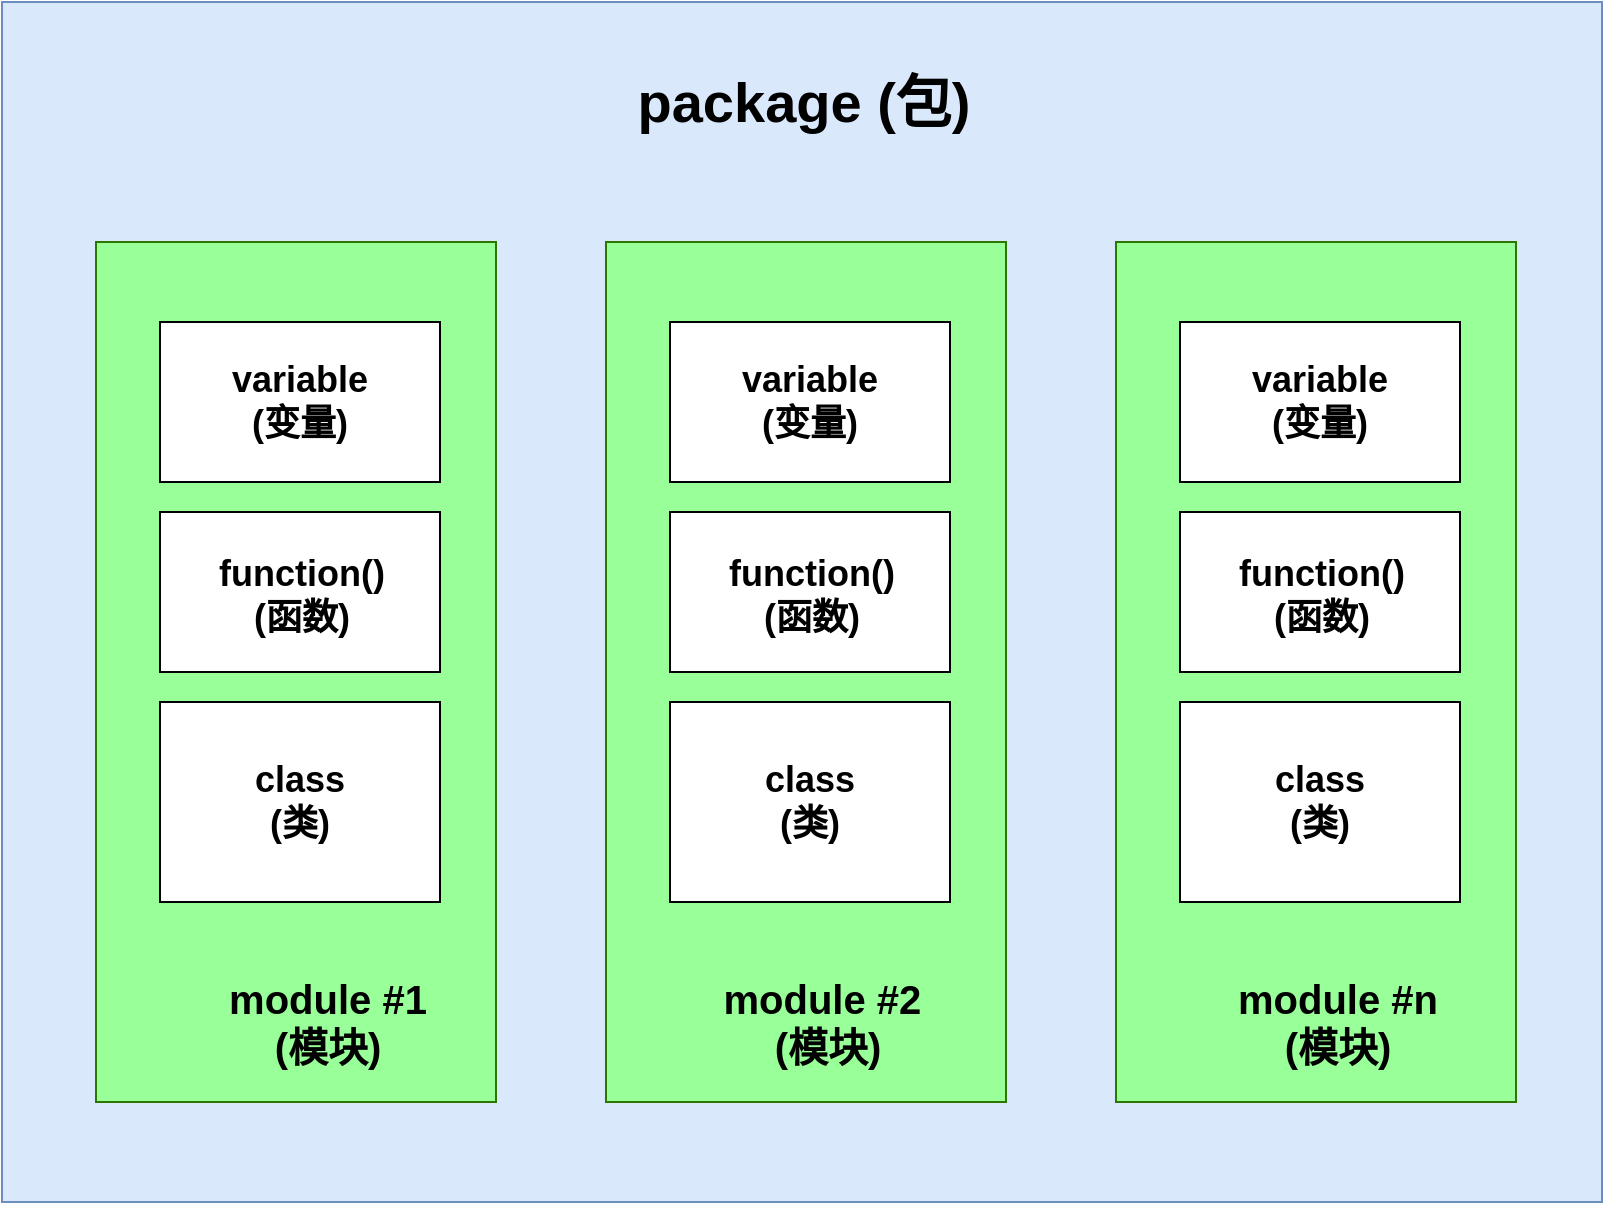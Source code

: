 <mxfile version="13.7.9" type="device"><diagram id="prtHgNgQTEPvFCAcTncT" name="Page-1"><mxGraphModel dx="1469" dy="1096" grid="1" gridSize="10" guides="1" tooltips="1" connect="1" arrows="1" fold="1" page="1" pageScale="1" pageWidth="827" pageHeight="1169" math="0" shadow="0"><root><mxCell id="0"/><mxCell id="1" parent="0"/><mxCell id="W_8dd8ixeoJx-Sdf3MOd-3" value="" style="whiteSpace=wrap;html=1;fillColor=#dae8fc;strokeColor=#6c8ebf;imageAspect=0;" vertex="1" parent="1"><mxGeometry x="13" y="330" width="800" height="600" as="geometry"/></mxCell><mxCell id="W_8dd8ixeoJx-Sdf3MOd-4" value="&lt;b&gt;&lt;font style=&quot;font-size: 28px&quot;&gt;package (包)&lt;/font&gt;&lt;/b&gt;" style="text;html=1;strokeColor=none;fillColor=none;align=center;verticalAlign=middle;whiteSpace=wrap;rounded=0;" vertex="1" parent="1"><mxGeometry x="309" y="370" width="210" height="20" as="geometry"/></mxCell><mxCell id="W_8dd8ixeoJx-Sdf3MOd-22" value="" style="group" vertex="1" connectable="0" parent="1"><mxGeometry x="60" y="450" width="200" height="430" as="geometry"/></mxCell><mxCell id="W_8dd8ixeoJx-Sdf3MOd-7" value="" style="rounded=0;whiteSpace=wrap;html=1;strokeColor=#2D7600;fontColor=#ffffff;fillColor=#99FF99;" vertex="1" parent="W_8dd8ixeoJx-Sdf3MOd-22"><mxGeometry width="200" height="430" as="geometry"/></mxCell><mxCell id="W_8dd8ixeoJx-Sdf3MOd-17" value="" style="group" vertex="1" connectable="0" parent="W_8dd8ixeoJx-Sdf3MOd-22"><mxGeometry x="32" y="230" width="140" height="125" as="geometry"/></mxCell><mxCell id="W_8dd8ixeoJx-Sdf3MOd-10" value="" style="rounded=0;whiteSpace=wrap;html=1;" vertex="1" parent="W_8dd8ixeoJx-Sdf3MOd-17"><mxGeometry width="140" height="100" as="geometry"/></mxCell><mxCell id="W_8dd8ixeoJx-Sdf3MOd-14" value="&lt;font size=&quot;1&quot;&gt;&lt;b style=&quot;font-size: 18px&quot;&gt;class&lt;br&gt;(类)&lt;br&gt;&lt;/b&gt;&lt;/font&gt;" style="text;html=1;strokeColor=none;fillColor=none;align=center;verticalAlign=middle;whiteSpace=wrap;rounded=0;" vertex="1" parent="W_8dd8ixeoJx-Sdf3MOd-17"><mxGeometry x="30" y="40" width="80" height="20" as="geometry"/></mxCell><mxCell id="W_8dd8ixeoJx-Sdf3MOd-18" value="" style="group" vertex="1" connectable="0" parent="W_8dd8ixeoJx-Sdf3MOd-22"><mxGeometry x="32" y="135" width="140" height="80" as="geometry"/></mxCell><mxCell id="W_8dd8ixeoJx-Sdf3MOd-11" value="" style="rounded=0;whiteSpace=wrap;html=1;" vertex="1" parent="W_8dd8ixeoJx-Sdf3MOd-18"><mxGeometry width="140" height="80" as="geometry"/></mxCell><mxCell id="W_8dd8ixeoJx-Sdf3MOd-13" value="&lt;font size=&quot;1&quot;&gt;&lt;b style=&quot;font-size: 18px&quot;&gt;function()&lt;br&gt;(函数)&lt;br&gt;&lt;/b&gt;&lt;/font&gt;" style="text;html=1;strokeColor=none;fillColor=none;align=center;verticalAlign=middle;whiteSpace=wrap;rounded=0;" vertex="1" parent="W_8dd8ixeoJx-Sdf3MOd-18"><mxGeometry x="31" y="32" width="80" height="20" as="geometry"/></mxCell><mxCell id="W_8dd8ixeoJx-Sdf3MOd-20" value="" style="group" vertex="1" connectable="0" parent="W_8dd8ixeoJx-Sdf3MOd-22"><mxGeometry x="32" y="40" width="140" height="80" as="geometry"/></mxCell><mxCell id="W_8dd8ixeoJx-Sdf3MOd-9" value="" style="rounded=0;whiteSpace=wrap;html=1;" vertex="1" parent="W_8dd8ixeoJx-Sdf3MOd-20"><mxGeometry width="140" height="80" as="geometry"/></mxCell><mxCell id="W_8dd8ixeoJx-Sdf3MOd-12" value="&lt;font size=&quot;1&quot;&gt;&lt;b style=&quot;font-size: 18px&quot;&gt;variable (变量)&lt;/b&gt;&lt;/font&gt;" style="text;html=1;strokeColor=none;fillColor=none;align=center;verticalAlign=middle;whiteSpace=wrap;rounded=0;" vertex="1" parent="W_8dd8ixeoJx-Sdf3MOd-20"><mxGeometry x="30" y="30" width="80" height="20" as="geometry"/></mxCell><mxCell id="W_8dd8ixeoJx-Sdf3MOd-21" value="&lt;b&gt;&lt;font style=&quot;font-size: 20px&quot;&gt;module #1 (模块)&lt;/font&gt;&lt;/b&gt;" style="text;html=1;strokeColor=none;fillColor=none;align=center;verticalAlign=middle;whiteSpace=wrap;rounded=0;" vertex="1" parent="W_8dd8ixeoJx-Sdf3MOd-22"><mxGeometry x="52" y="380" width="128" height="20" as="geometry"/></mxCell><mxCell id="W_8dd8ixeoJx-Sdf3MOd-23" value="" style="group" vertex="1" connectable="0" parent="1"><mxGeometry x="315" y="450" width="200" height="430" as="geometry"/></mxCell><mxCell id="W_8dd8ixeoJx-Sdf3MOd-24" value="" style="rounded=0;whiteSpace=wrap;html=1;strokeColor=#2D7600;fontColor=#ffffff;fillColor=#99FF99;" vertex="1" parent="W_8dd8ixeoJx-Sdf3MOd-23"><mxGeometry width="200" height="430" as="geometry"/></mxCell><mxCell id="W_8dd8ixeoJx-Sdf3MOd-25" value="" style="group" vertex="1" connectable="0" parent="W_8dd8ixeoJx-Sdf3MOd-23"><mxGeometry x="32" y="230" width="140" height="125" as="geometry"/></mxCell><mxCell id="W_8dd8ixeoJx-Sdf3MOd-26" value="" style="rounded=0;whiteSpace=wrap;html=1;" vertex="1" parent="W_8dd8ixeoJx-Sdf3MOd-25"><mxGeometry width="140" height="100" as="geometry"/></mxCell><mxCell id="W_8dd8ixeoJx-Sdf3MOd-27" value="&lt;font size=&quot;1&quot;&gt;&lt;b style=&quot;font-size: 18px&quot;&gt;class&lt;br&gt;(类)&lt;br&gt;&lt;/b&gt;&lt;/font&gt;" style="text;html=1;strokeColor=none;fillColor=none;align=center;verticalAlign=middle;whiteSpace=wrap;rounded=0;" vertex="1" parent="W_8dd8ixeoJx-Sdf3MOd-25"><mxGeometry x="30" y="40" width="80" height="20" as="geometry"/></mxCell><mxCell id="W_8dd8ixeoJx-Sdf3MOd-28" value="" style="group" vertex="1" connectable="0" parent="W_8dd8ixeoJx-Sdf3MOd-23"><mxGeometry x="32" y="135" width="140" height="80" as="geometry"/></mxCell><mxCell id="W_8dd8ixeoJx-Sdf3MOd-29" value="" style="rounded=0;whiteSpace=wrap;html=1;" vertex="1" parent="W_8dd8ixeoJx-Sdf3MOd-28"><mxGeometry width="140" height="80" as="geometry"/></mxCell><mxCell id="W_8dd8ixeoJx-Sdf3MOd-30" value="&lt;font size=&quot;1&quot;&gt;&lt;b style=&quot;font-size: 18px&quot;&gt;function()&lt;br&gt;(函数)&lt;br&gt;&lt;/b&gt;&lt;/font&gt;" style="text;html=1;strokeColor=none;fillColor=none;align=center;verticalAlign=middle;whiteSpace=wrap;rounded=0;" vertex="1" parent="W_8dd8ixeoJx-Sdf3MOd-28"><mxGeometry x="31" y="32" width="80" height="20" as="geometry"/></mxCell><mxCell id="W_8dd8ixeoJx-Sdf3MOd-31" value="" style="group" vertex="1" connectable="0" parent="W_8dd8ixeoJx-Sdf3MOd-23"><mxGeometry x="32" y="40" width="140" height="80" as="geometry"/></mxCell><mxCell id="W_8dd8ixeoJx-Sdf3MOd-32" value="" style="rounded=0;whiteSpace=wrap;html=1;" vertex="1" parent="W_8dd8ixeoJx-Sdf3MOd-31"><mxGeometry width="140" height="80" as="geometry"/></mxCell><mxCell id="W_8dd8ixeoJx-Sdf3MOd-33" value="&lt;font size=&quot;1&quot;&gt;&lt;b style=&quot;font-size: 18px&quot;&gt;variable (变量)&lt;/b&gt;&lt;/font&gt;" style="text;html=1;strokeColor=none;fillColor=none;align=center;verticalAlign=middle;whiteSpace=wrap;rounded=0;" vertex="1" parent="W_8dd8ixeoJx-Sdf3MOd-31"><mxGeometry x="30" y="30" width="80" height="20" as="geometry"/></mxCell><mxCell id="W_8dd8ixeoJx-Sdf3MOd-34" value="&lt;b&gt;&lt;font style=&quot;font-size: 20px&quot;&gt;module #2&amp;nbsp; (模块)&lt;/font&gt;&lt;/b&gt;" style="text;html=1;strokeColor=none;fillColor=none;align=center;verticalAlign=middle;whiteSpace=wrap;rounded=0;" vertex="1" parent="W_8dd8ixeoJx-Sdf3MOd-23"><mxGeometry x="52" y="380" width="118" height="20" as="geometry"/></mxCell><mxCell id="W_8dd8ixeoJx-Sdf3MOd-35" value="" style="group" vertex="1" connectable="0" parent="1"><mxGeometry x="570" y="450" width="200" height="430" as="geometry"/></mxCell><mxCell id="W_8dd8ixeoJx-Sdf3MOd-36" value="" style="rounded=0;whiteSpace=wrap;html=1;strokeColor=#2D7600;fontColor=#ffffff;fillColor=#99FF99;" vertex="1" parent="W_8dd8ixeoJx-Sdf3MOd-35"><mxGeometry width="200" height="430" as="geometry"/></mxCell><mxCell id="W_8dd8ixeoJx-Sdf3MOd-37" value="" style="group" vertex="1" connectable="0" parent="W_8dd8ixeoJx-Sdf3MOd-35"><mxGeometry x="32" y="230" width="140" height="125" as="geometry"/></mxCell><mxCell id="W_8dd8ixeoJx-Sdf3MOd-38" value="" style="rounded=0;whiteSpace=wrap;html=1;" vertex="1" parent="W_8dd8ixeoJx-Sdf3MOd-37"><mxGeometry width="140" height="100" as="geometry"/></mxCell><mxCell id="W_8dd8ixeoJx-Sdf3MOd-39" value="&lt;font size=&quot;1&quot;&gt;&lt;b style=&quot;font-size: 18px&quot;&gt;class&lt;br&gt;(类)&lt;br&gt;&lt;/b&gt;&lt;/font&gt;" style="text;html=1;strokeColor=none;fillColor=none;align=center;verticalAlign=middle;whiteSpace=wrap;rounded=0;" vertex="1" parent="W_8dd8ixeoJx-Sdf3MOd-37"><mxGeometry x="30" y="40" width="80" height="20" as="geometry"/></mxCell><mxCell id="W_8dd8ixeoJx-Sdf3MOd-40" value="" style="group" vertex="1" connectable="0" parent="W_8dd8ixeoJx-Sdf3MOd-35"><mxGeometry x="32" y="135" width="140" height="80" as="geometry"/></mxCell><mxCell id="W_8dd8ixeoJx-Sdf3MOd-41" value="" style="rounded=0;whiteSpace=wrap;html=1;" vertex="1" parent="W_8dd8ixeoJx-Sdf3MOd-40"><mxGeometry width="140" height="80" as="geometry"/></mxCell><mxCell id="W_8dd8ixeoJx-Sdf3MOd-42" value="&lt;font size=&quot;1&quot;&gt;&lt;b style=&quot;font-size: 18px&quot;&gt;function()&lt;br&gt;(函数)&lt;br&gt;&lt;/b&gt;&lt;/font&gt;" style="text;html=1;strokeColor=none;fillColor=none;align=center;verticalAlign=middle;whiteSpace=wrap;rounded=0;" vertex="1" parent="W_8dd8ixeoJx-Sdf3MOd-40"><mxGeometry x="31" y="32" width="80" height="20" as="geometry"/></mxCell><mxCell id="W_8dd8ixeoJx-Sdf3MOd-43" value="" style="group" vertex="1" connectable="0" parent="W_8dd8ixeoJx-Sdf3MOd-35"><mxGeometry x="32" y="40" width="140" height="80" as="geometry"/></mxCell><mxCell id="W_8dd8ixeoJx-Sdf3MOd-44" value="" style="rounded=0;whiteSpace=wrap;html=1;" vertex="1" parent="W_8dd8ixeoJx-Sdf3MOd-43"><mxGeometry width="140" height="80" as="geometry"/></mxCell><mxCell id="W_8dd8ixeoJx-Sdf3MOd-45" value="&lt;font size=&quot;1&quot;&gt;&lt;b style=&quot;font-size: 18px&quot;&gt;variable (变量)&lt;/b&gt;&lt;/font&gt;" style="text;html=1;strokeColor=none;fillColor=none;align=center;verticalAlign=middle;whiteSpace=wrap;rounded=0;" vertex="1" parent="W_8dd8ixeoJx-Sdf3MOd-43"><mxGeometry x="30" y="30" width="80" height="20" as="geometry"/></mxCell><mxCell id="W_8dd8ixeoJx-Sdf3MOd-46" value="&lt;b&gt;&lt;font style=&quot;font-size: 20px&quot;&gt;module #n (模块)&lt;/font&gt;&lt;/b&gt;" style="text;html=1;strokeColor=none;fillColor=none;align=center;verticalAlign=middle;whiteSpace=wrap;rounded=0;" vertex="1" parent="W_8dd8ixeoJx-Sdf3MOd-35"><mxGeometry x="52" y="380" width="118" height="20" as="geometry"/></mxCell></root></mxGraphModel></diagram></mxfile>